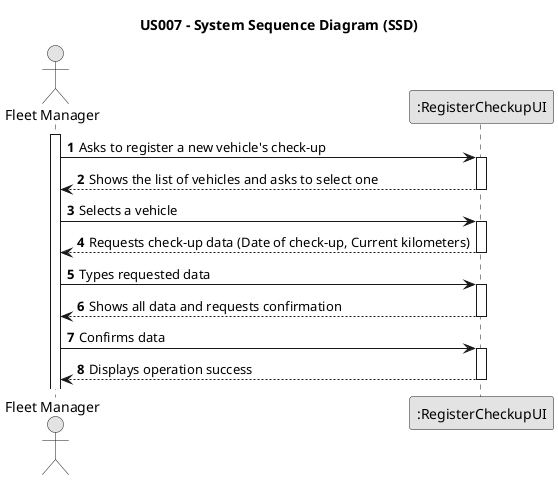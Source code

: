 @startuml
skinparam monochrome true
skinparam packageStyle rectangle
skinparam shadowing false

title US007 - System Sequence Diagram (SSD)

autonumber

actor "Fleet Manager" as Employee
participant ":RegisterCheckupUI" as System

activate Employee

    Employee -> System : Asks to register a new vehicle's check-up
    activate System

        System --> Employee : Shows the list of vehicles and asks to select one
    deactivate System

    Employee -> System : Selects a vehicle
    activate System

        System --> Employee : Requests check-up data (Date of check-up, Current kilometers)
    deactivate System

    Employee -> System : Types requested data
    activate System

        System --> Employee : Shows all data and requests confirmation
    deactivate System

    Employee -> System : Confirms data
    activate System

        System --> Employee : Displays operation success
    deactivate System

@enduml